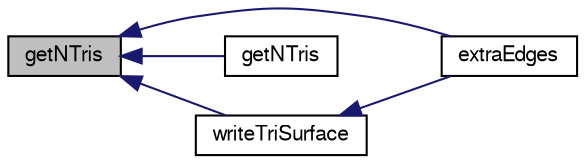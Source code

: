 digraph "getNTris"
{
  bgcolor="transparent";
  edge [fontname="FreeSans",fontsize="10",labelfontname="FreeSans",labelfontsize="10"];
  node [fontname="FreeSans",fontsize="10",shape=record];
  rankdir="LR";
  Node2847 [label="getNTris",height=0.2,width=0.4,color="black", fillcolor="grey75", style="filled", fontcolor="black"];
  Node2847 -> Node2848 [dir="back",color="midnightblue",fontsize="10",style="solid",fontname="FreeSans"];
  Node2848 [label="extraEdges",height=0.2,width=0.4,color="black",URL="$a21430.html#a9cfb4135bbc6e583439d6bc0a9ab0a81",tooltip="Indices into edges of additional edges. "];
  Node2847 -> Node2849 [dir="back",color="midnightblue",fontsize="10",style="solid",fontname="FreeSans"];
  Node2849 [label="getNTris",height=0.2,width=0.4,color="black",URL="$a21430.html#adcc9597c256145a91322cdf8651888fe",tooltip="Simple triangulation of face subset. TotalNTris is total number. "];
  Node2847 -> Node2850 [dir="back",color="midnightblue",fontsize="10",style="solid",fontname="FreeSans"];
  Node2850 [label="writeTriSurface",height=0.2,width=0.4,color="black",URL="$a21430.html#a0c63d9c1e5332d6903632f01589a53e5",tooltip="Write to file. "];
  Node2850 -> Node2848 [dir="back",color="midnightblue",fontsize="10",style="solid",fontname="FreeSans"];
}
